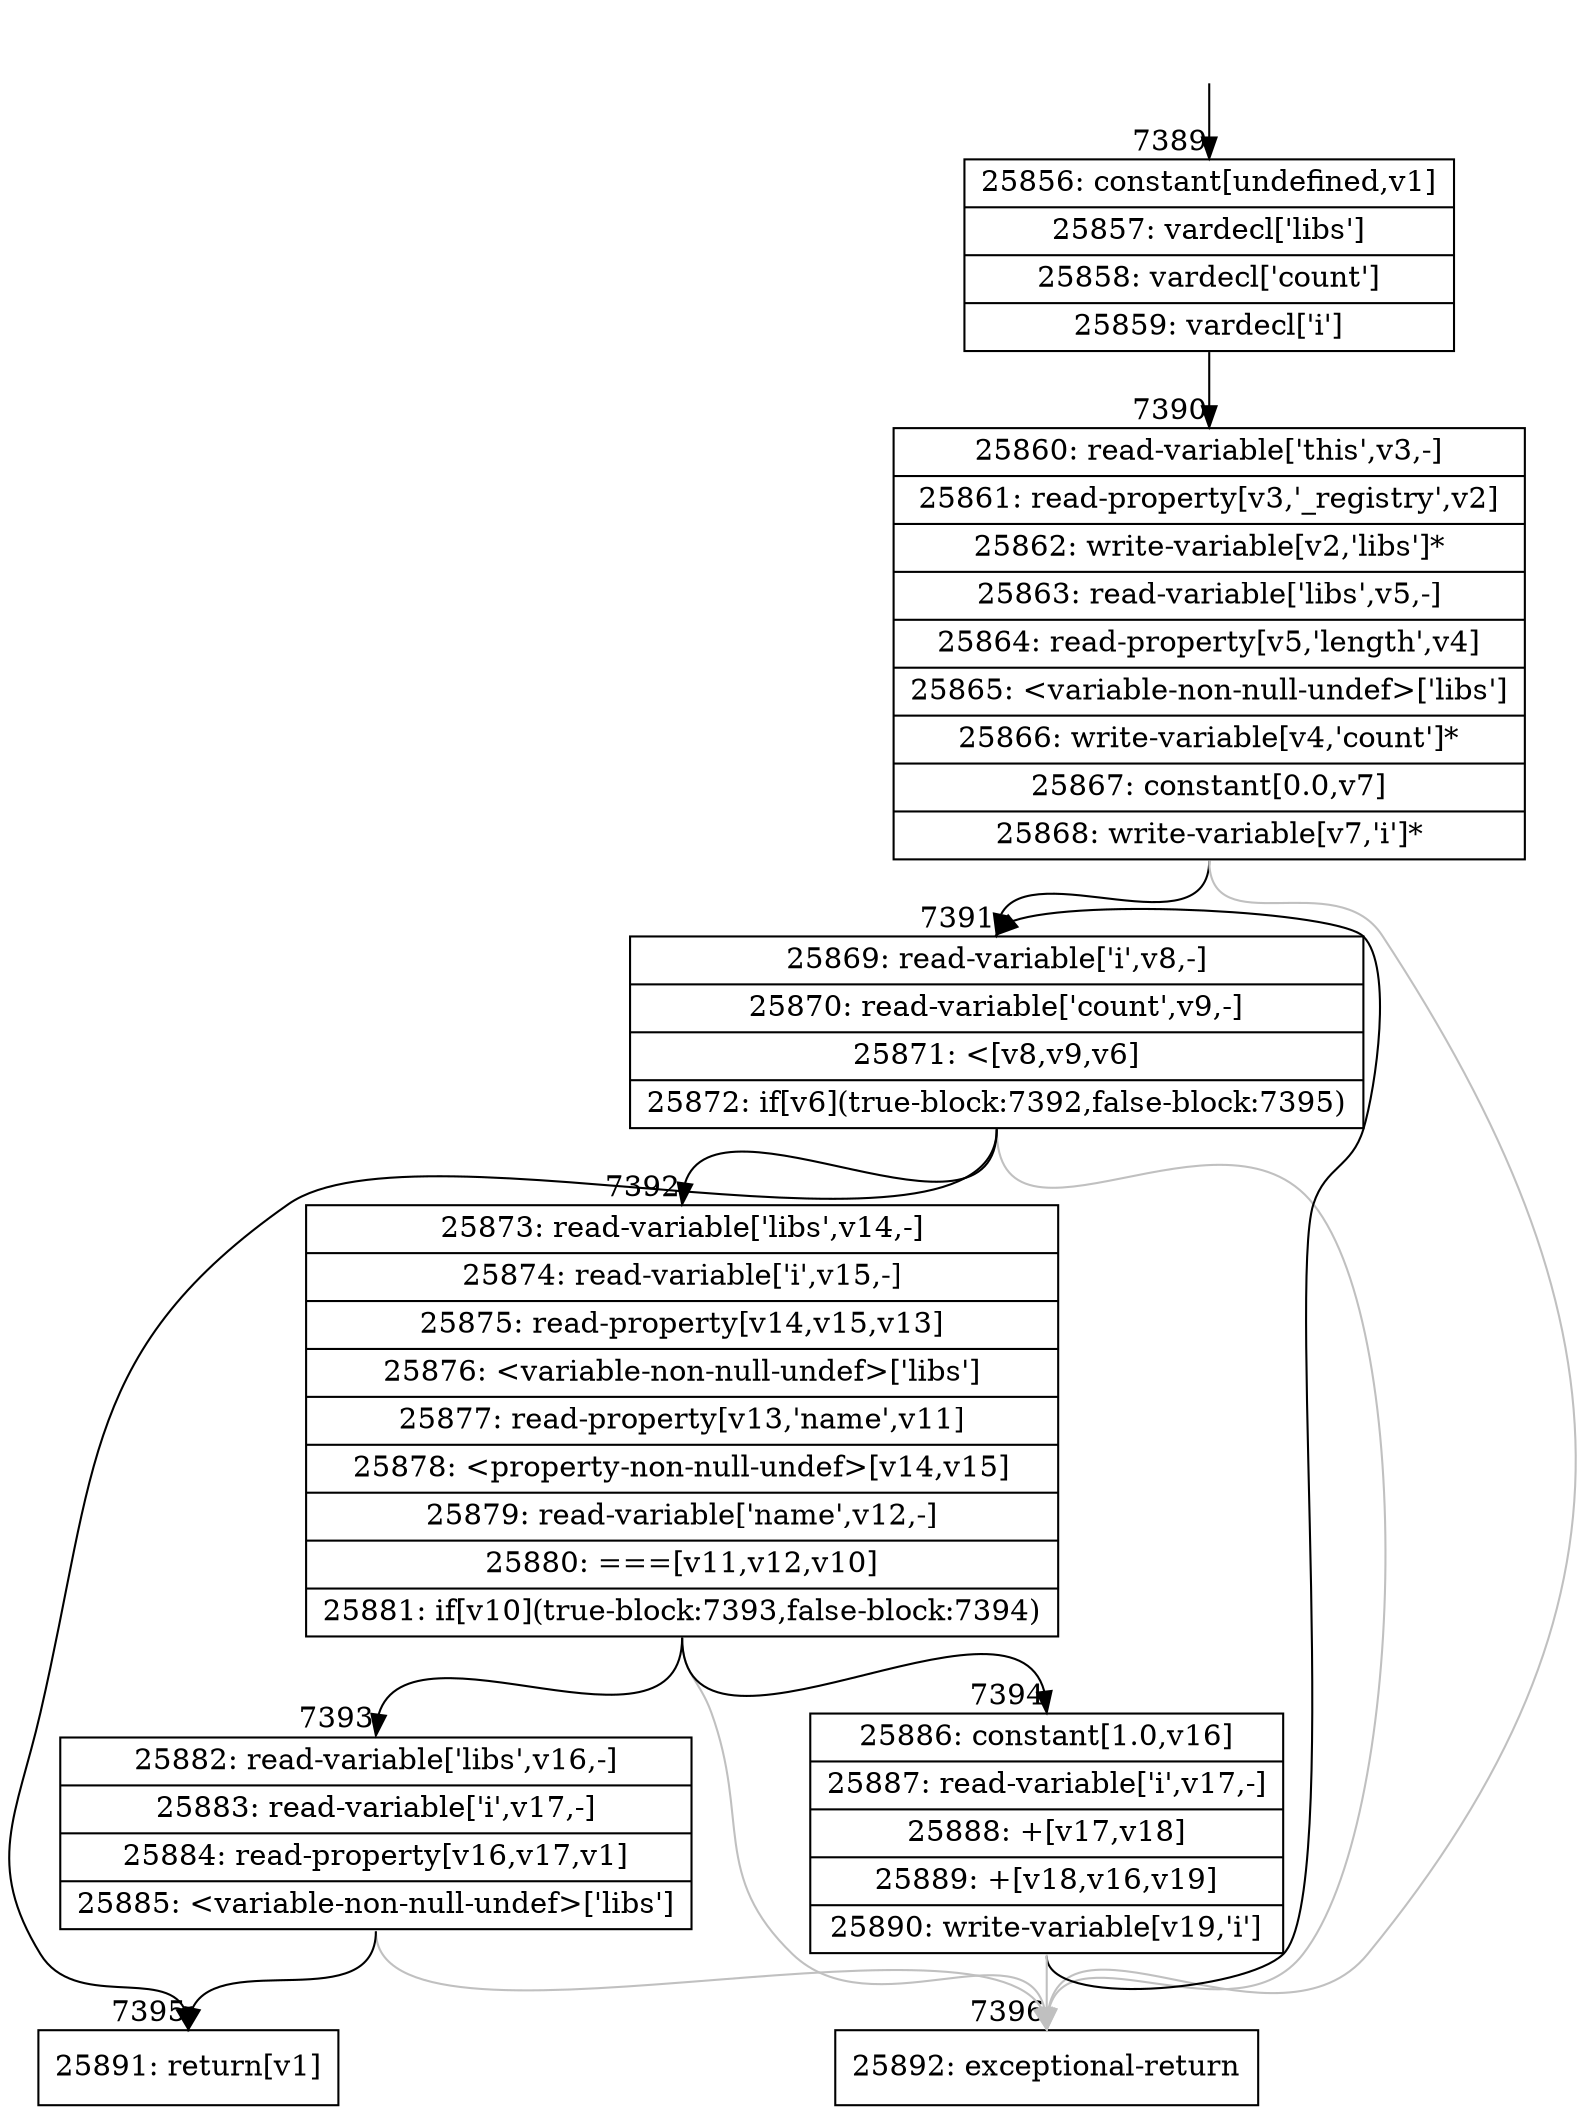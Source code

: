 digraph {
rankdir="TD"
BB_entry615[shape=none,label=""];
BB_entry615 -> BB7389 [tailport=s, headport=n, headlabel="    7389"]
BB7389 [shape=record label="{25856: constant[undefined,v1]|25857: vardecl['libs']|25858: vardecl['count']|25859: vardecl['i']}" ] 
BB7389 -> BB7390 [tailport=s, headport=n, headlabel="      7390"]
BB7390 [shape=record label="{25860: read-variable['this',v3,-]|25861: read-property[v3,'_registry',v2]|25862: write-variable[v2,'libs']*|25863: read-variable['libs',v5,-]|25864: read-property[v5,'length',v4]|25865: \<variable-non-null-undef\>['libs']|25866: write-variable[v4,'count']*|25867: constant[0.0,v7]|25868: write-variable[v7,'i']*}" ] 
BB7390 -> BB7391 [tailport=s, headport=n, headlabel="      7391"]
BB7390 -> BB7396 [tailport=s, headport=n, color=gray, headlabel="      7396"]
BB7391 [shape=record label="{25869: read-variable['i',v8,-]|25870: read-variable['count',v9,-]|25871: \<[v8,v9,v6]|25872: if[v6](true-block:7392,false-block:7395)}" ] 
BB7391 -> BB7392 [tailport=s, headport=n, headlabel="      7392"]
BB7391 -> BB7395 [tailport=s, headport=n, headlabel="      7395"]
BB7391 -> BB7396 [tailport=s, headport=n, color=gray]
BB7392 [shape=record label="{25873: read-variable['libs',v14,-]|25874: read-variable['i',v15,-]|25875: read-property[v14,v15,v13]|25876: \<variable-non-null-undef\>['libs']|25877: read-property[v13,'name',v11]|25878: \<property-non-null-undef\>[v14,v15]|25879: read-variable['name',v12,-]|25880: ===[v11,v12,v10]|25881: if[v10](true-block:7393,false-block:7394)}" ] 
BB7392 -> BB7393 [tailport=s, headport=n, headlabel="      7393"]
BB7392 -> BB7394 [tailport=s, headport=n, headlabel="      7394"]
BB7392 -> BB7396 [tailport=s, headport=n, color=gray]
BB7393 [shape=record label="{25882: read-variable['libs',v16,-]|25883: read-variable['i',v17,-]|25884: read-property[v16,v17,v1]|25885: \<variable-non-null-undef\>['libs']}" ] 
BB7393 -> BB7395 [tailport=s, headport=n]
BB7393 -> BB7396 [tailport=s, headport=n, color=gray]
BB7394 [shape=record label="{25886: constant[1.0,v16]|25887: read-variable['i',v17,-]|25888: +[v17,v18]|25889: +[v18,v16,v19]|25890: write-variable[v19,'i']}" ] 
BB7394 -> BB7391 [tailport=s, headport=n]
BB7394 -> BB7396 [tailport=s, headport=n, color=gray]
BB7395 [shape=record label="{25891: return[v1]}" ] 
BB7396 [shape=record label="{25892: exceptional-return}" ] 
//#$~ 13665
}
